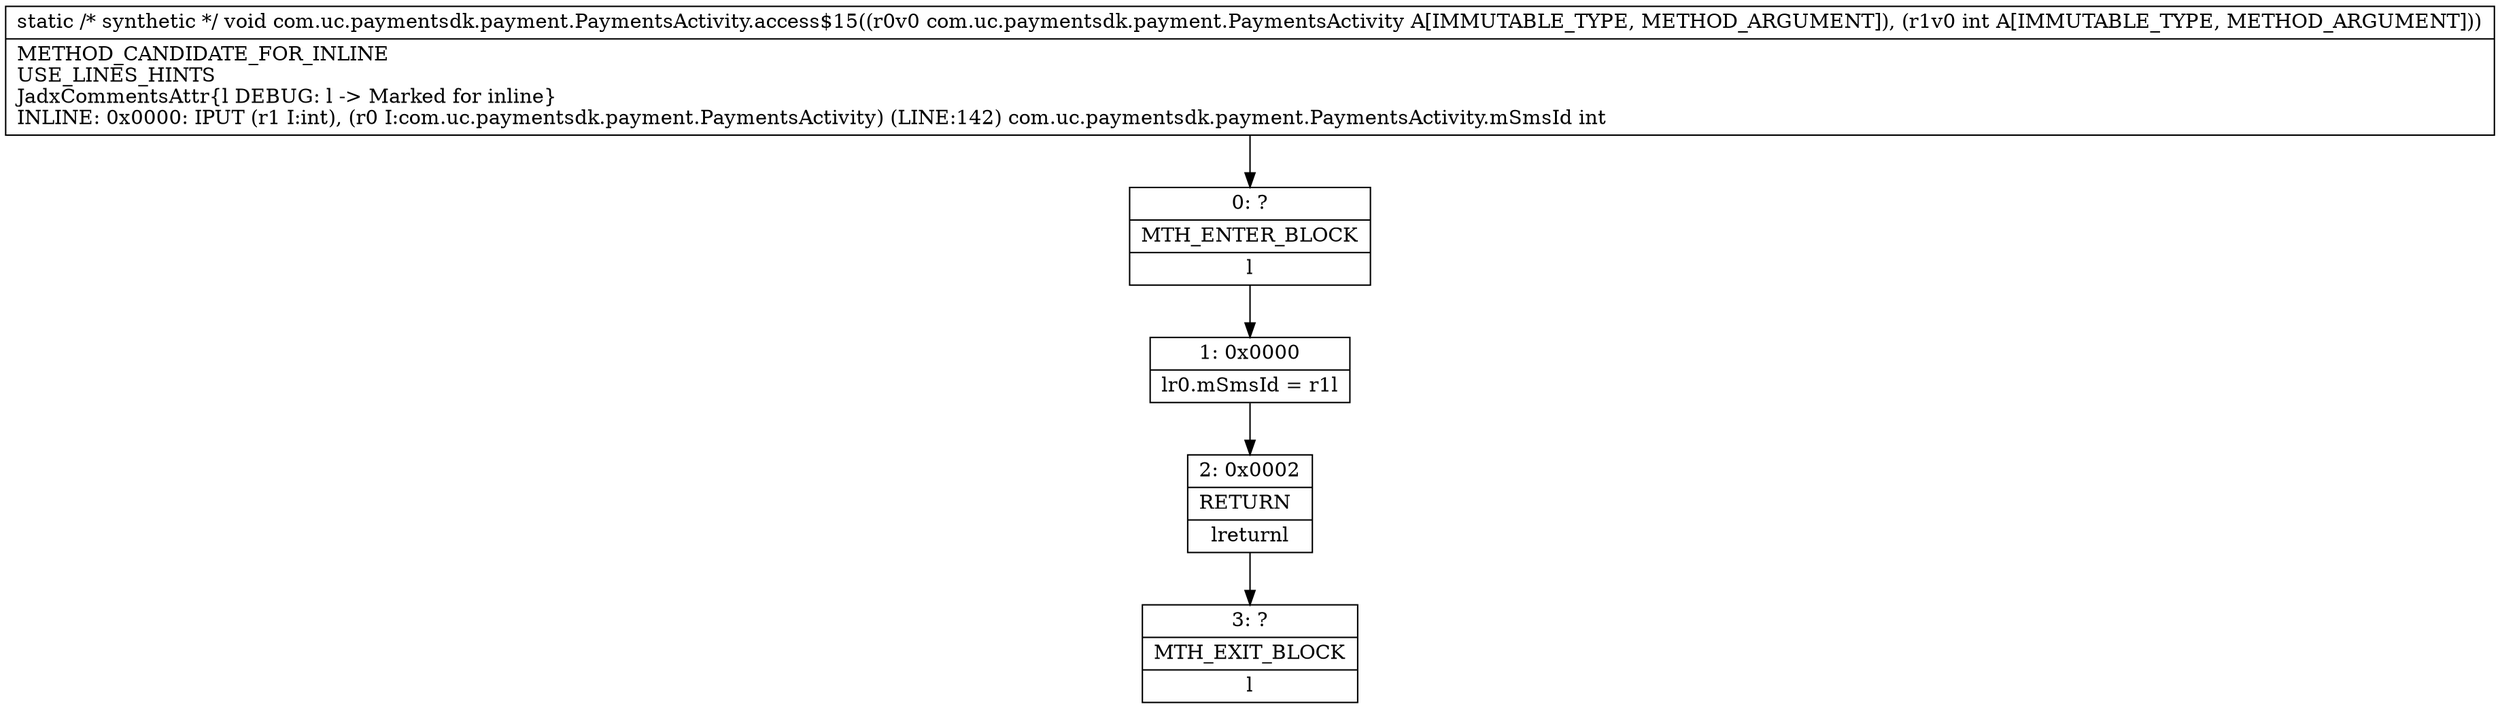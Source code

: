 digraph "CFG forcom.uc.paymentsdk.payment.PaymentsActivity.access$15(Lcom\/uc\/paymentsdk\/payment\/PaymentsActivity;I)V" {
Node_0 [shape=record,label="{0\:\ ?|MTH_ENTER_BLOCK\l|l}"];
Node_1 [shape=record,label="{1\:\ 0x0000|lr0.mSmsId = r1l}"];
Node_2 [shape=record,label="{2\:\ 0x0002|RETURN\l|lreturnl}"];
Node_3 [shape=record,label="{3\:\ ?|MTH_EXIT_BLOCK\l|l}"];
MethodNode[shape=record,label="{static \/* synthetic *\/ void com.uc.paymentsdk.payment.PaymentsActivity.access$15((r0v0 com.uc.paymentsdk.payment.PaymentsActivity A[IMMUTABLE_TYPE, METHOD_ARGUMENT]), (r1v0 int A[IMMUTABLE_TYPE, METHOD_ARGUMENT]))  | METHOD_CANDIDATE_FOR_INLINE\lUSE_LINES_HINTS\lJadxCommentsAttr\{l DEBUG: l \-\> Marked for inline\}\lINLINE: 0x0000: IPUT (r1 I:int), (r0 I:com.uc.paymentsdk.payment.PaymentsActivity) (LINE:142) com.uc.paymentsdk.payment.PaymentsActivity.mSmsId int\l}"];
MethodNode -> Node_0;
Node_0 -> Node_1;
Node_1 -> Node_2;
Node_2 -> Node_3;
}

